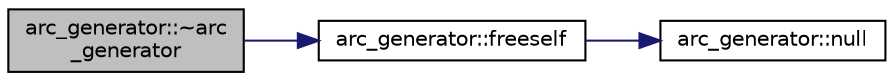 digraph "arc_generator::~arc_generator"
{
  edge [fontname="Helvetica",fontsize="10",labelfontname="Helvetica",labelfontsize="10"];
  node [fontname="Helvetica",fontsize="10",shape=record];
  rankdir="LR";
  Node3 [label="arc_generator::~arc\l_generator",height=0.2,width=0.4,color="black", fillcolor="grey75", style="filled", fontcolor="black"];
  Node3 -> Node4 [color="midnightblue",fontsize="10",style="solid",fontname="Helvetica"];
  Node4 [label="arc_generator::freeself",height=0.2,width=0.4,color="black", fillcolor="white", style="filled",URL="$d4/d21/classarc__generator.html#aa46fc8a0cfb3f92b306b1f6825d0f1a0"];
  Node4 -> Node5 [color="midnightblue",fontsize="10",style="solid",fontname="Helvetica"];
  Node5 [label="arc_generator::null",height=0.2,width=0.4,color="black", fillcolor="white", style="filled",URL="$d4/d21/classarc__generator.html#a0e89a29e9434bb47114cf02d7a5cb0a3"];
}

